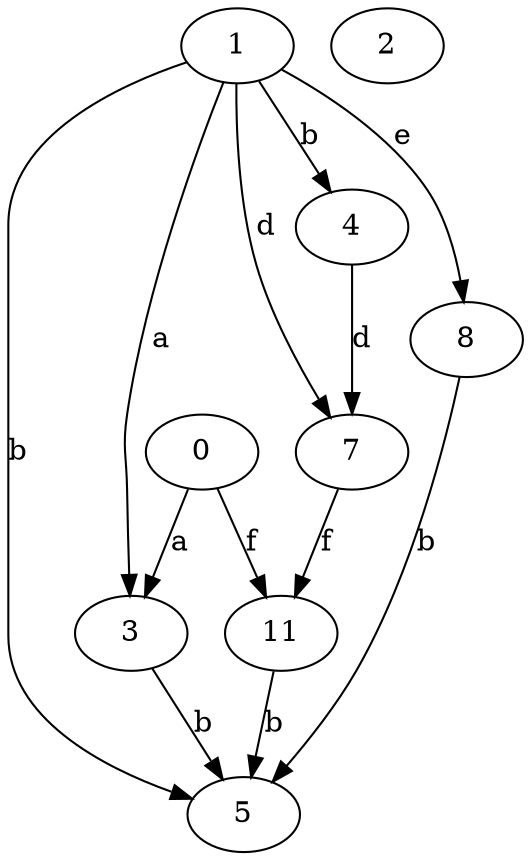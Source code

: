 strict digraph  {
1;
2;
3;
0;
4;
5;
7;
8;
11;
1 -> 3  [label=a];
1 -> 4  [label=b];
1 -> 5  [label=b];
1 -> 7  [label=d];
1 -> 8  [label=e];
3 -> 5  [label=b];
0 -> 3  [label=a];
0 -> 11  [label=f];
4 -> 7  [label=d];
7 -> 11  [label=f];
8 -> 5  [label=b];
11 -> 5  [label=b];
}
